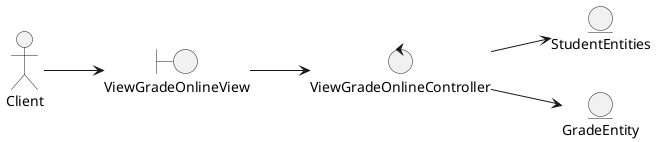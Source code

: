 @startuml
left to right direction

actor Client

boundary ViewGradeOnlineView

control ViewGradeOnlineController

entity StudentEntities
entity GradeEntity



'--- Actor relations ---
Client --> ViewGradeOnlineView

'--- Views relations ---
ViewGradeOnlineView --> ViewGradeOnlineController

'--- Controllers relations ---
ViewGradeOnlineController --> StudentEntities
ViewGradeOnlineController --> GradeEntity

'--- Entity relations ---
@enduml